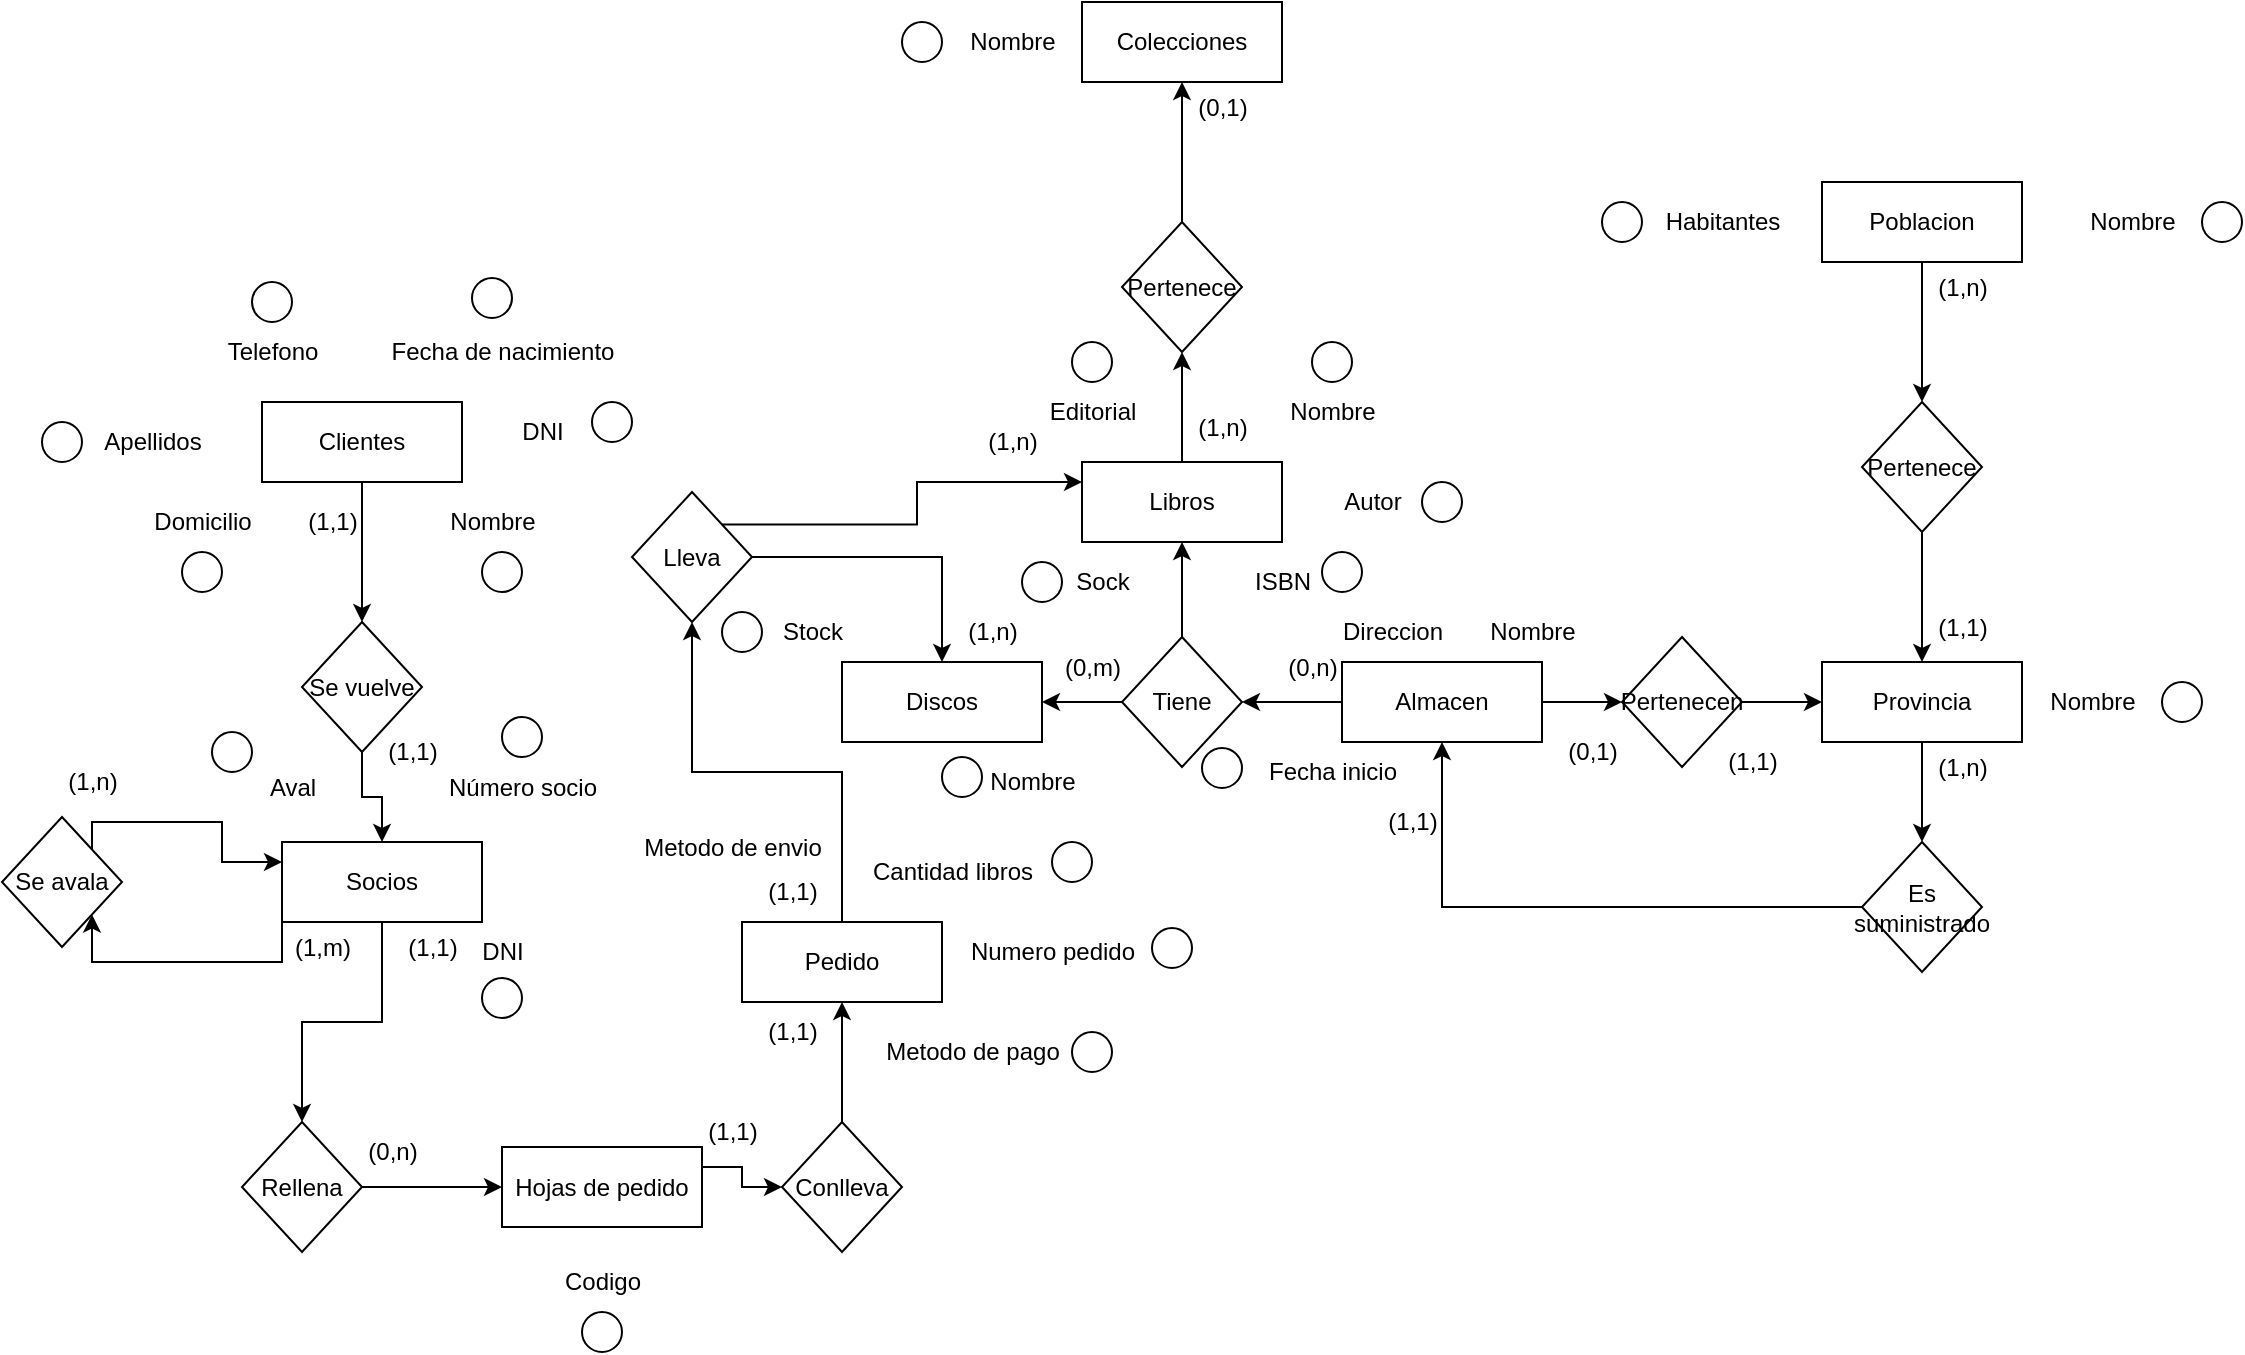 <mxfile version="24.2.8" type="github">
  <diagram name="Page-1" id="zo8Fysw7H4Qtpaqr5c0Y">
    <mxGraphModel dx="1588" dy="892" grid="1" gridSize="10" guides="1" tooltips="1" connect="1" arrows="1" fold="1" page="1" pageScale="1" pageWidth="850" pageHeight="1100" math="0" shadow="0">
      <root>
        <mxCell id="0" />
        <mxCell id="1" parent="0" />
        <mxCell id="-mBXiv1CpG3KM5D4Y9Mz-1" value="Discos" style="rounded=0;whiteSpace=wrap;html=1;" vertex="1" parent="1">
          <mxGeometry x="530" y="400" width="100" height="40" as="geometry" />
        </mxCell>
        <mxCell id="-mBXiv1CpG3KM5D4Y9Mz-38" style="edgeStyle=orthogonalEdgeStyle;rounded=0;orthogonalLoop=1;jettySize=auto;html=1;exitX=0;exitY=0.5;exitDx=0;exitDy=0;entryX=1;entryY=0.5;entryDx=0;entryDy=0;" edge="1" parent="1" source="-mBXiv1CpG3KM5D4Y9Mz-2" target="-mBXiv1CpG3KM5D4Y9Mz-1">
          <mxGeometry relative="1" as="geometry" />
        </mxCell>
        <mxCell id="-mBXiv1CpG3KM5D4Y9Mz-39" style="edgeStyle=orthogonalEdgeStyle;rounded=0;orthogonalLoop=1;jettySize=auto;html=1;exitX=0.5;exitY=0;exitDx=0;exitDy=0;entryX=0.5;entryY=1;entryDx=0;entryDy=0;" edge="1" parent="1" source="-mBXiv1CpG3KM5D4Y9Mz-2" target="-mBXiv1CpG3KM5D4Y9Mz-4">
          <mxGeometry relative="1" as="geometry" />
        </mxCell>
        <mxCell id="-mBXiv1CpG3KM5D4Y9Mz-2" value="Tiene" style="rhombus;whiteSpace=wrap;html=1;" vertex="1" parent="1">
          <mxGeometry x="670" y="387.5" width="60" height="65" as="geometry" />
        </mxCell>
        <mxCell id="-mBXiv1CpG3KM5D4Y9Mz-33" style="edgeStyle=orthogonalEdgeStyle;rounded=0;orthogonalLoop=1;jettySize=auto;html=1;exitX=1;exitY=0.5;exitDx=0;exitDy=0;entryX=0.5;entryY=0;entryDx=0;entryDy=0;" edge="1" parent="1" source="-mBXiv1CpG3KM5D4Y9Mz-3" target="-mBXiv1CpG3KM5D4Y9Mz-1">
          <mxGeometry relative="1" as="geometry" />
        </mxCell>
        <mxCell id="-mBXiv1CpG3KM5D4Y9Mz-36" style="edgeStyle=orthogonalEdgeStyle;rounded=0;orthogonalLoop=1;jettySize=auto;html=1;exitX=1;exitY=0;exitDx=0;exitDy=0;entryX=0;entryY=0.25;entryDx=0;entryDy=0;" edge="1" parent="1" source="-mBXiv1CpG3KM5D4Y9Mz-3" target="-mBXiv1CpG3KM5D4Y9Mz-4">
          <mxGeometry relative="1" as="geometry" />
        </mxCell>
        <mxCell id="-mBXiv1CpG3KM5D4Y9Mz-3" value="Lleva" style="rhombus;whiteSpace=wrap;html=1;" vertex="1" parent="1">
          <mxGeometry x="425" y="315" width="60" height="65" as="geometry" />
        </mxCell>
        <mxCell id="-mBXiv1CpG3KM5D4Y9Mz-46" style="edgeStyle=orthogonalEdgeStyle;rounded=0;orthogonalLoop=1;jettySize=auto;html=1;exitX=0.5;exitY=0;exitDx=0;exitDy=0;entryX=0.5;entryY=1;entryDx=0;entryDy=0;" edge="1" parent="1" source="-mBXiv1CpG3KM5D4Y9Mz-4" target="-mBXiv1CpG3KM5D4Y9Mz-20">
          <mxGeometry relative="1" as="geometry" />
        </mxCell>
        <mxCell id="-mBXiv1CpG3KM5D4Y9Mz-4" value="Libros" style="rounded=0;whiteSpace=wrap;html=1;" vertex="1" parent="1">
          <mxGeometry x="650" y="300" width="100" height="40" as="geometry" />
        </mxCell>
        <mxCell id="-mBXiv1CpG3KM5D4Y9Mz-37" style="edgeStyle=orthogonalEdgeStyle;rounded=0;orthogonalLoop=1;jettySize=auto;html=1;exitX=0;exitY=0.5;exitDx=0;exitDy=0;entryX=1;entryY=0.5;entryDx=0;entryDy=0;" edge="1" parent="1" source="-mBXiv1CpG3KM5D4Y9Mz-5" target="-mBXiv1CpG3KM5D4Y9Mz-2">
          <mxGeometry relative="1" as="geometry" />
        </mxCell>
        <mxCell id="-mBXiv1CpG3KM5D4Y9Mz-40" style="edgeStyle=orthogonalEdgeStyle;rounded=0;orthogonalLoop=1;jettySize=auto;html=1;exitX=1;exitY=0.5;exitDx=0;exitDy=0;entryX=0;entryY=0.5;entryDx=0;entryDy=0;" edge="1" parent="1" source="-mBXiv1CpG3KM5D4Y9Mz-5" target="-mBXiv1CpG3KM5D4Y9Mz-6">
          <mxGeometry relative="1" as="geometry" />
        </mxCell>
        <mxCell id="-mBXiv1CpG3KM5D4Y9Mz-5" value="Almacen" style="rounded=0;whiteSpace=wrap;html=1;" vertex="1" parent="1">
          <mxGeometry x="780" y="400" width="100" height="40" as="geometry" />
        </mxCell>
        <mxCell id="-mBXiv1CpG3KM5D4Y9Mz-43" style="edgeStyle=orthogonalEdgeStyle;rounded=0;orthogonalLoop=1;jettySize=auto;html=1;exitX=1;exitY=0.5;exitDx=0;exitDy=0;entryX=0;entryY=0.5;entryDx=0;entryDy=0;" edge="1" parent="1" source="-mBXiv1CpG3KM5D4Y9Mz-6" target="-mBXiv1CpG3KM5D4Y9Mz-7">
          <mxGeometry relative="1" as="geometry" />
        </mxCell>
        <mxCell id="-mBXiv1CpG3KM5D4Y9Mz-6" value="Pertenecen" style="rhombus;whiteSpace=wrap;html=1;" vertex="1" parent="1">
          <mxGeometry x="920" y="387.5" width="60" height="65" as="geometry" />
        </mxCell>
        <mxCell id="-mBXiv1CpG3KM5D4Y9Mz-42" style="edgeStyle=orthogonalEdgeStyle;rounded=0;orthogonalLoop=1;jettySize=auto;html=1;exitX=0.5;exitY=1;exitDx=0;exitDy=0;entryX=0.5;entryY=0;entryDx=0;entryDy=0;" edge="1" parent="1" source="-mBXiv1CpG3KM5D4Y9Mz-7" target="-mBXiv1CpG3KM5D4Y9Mz-8">
          <mxGeometry relative="1" as="geometry" />
        </mxCell>
        <mxCell id="-mBXiv1CpG3KM5D4Y9Mz-7" value="Provincia" style="rounded=0;whiteSpace=wrap;html=1;" vertex="1" parent="1">
          <mxGeometry x="1020" y="400" width="100" height="40" as="geometry" />
        </mxCell>
        <mxCell id="-mBXiv1CpG3KM5D4Y9Mz-41" style="edgeStyle=orthogonalEdgeStyle;rounded=0;orthogonalLoop=1;jettySize=auto;html=1;exitX=0;exitY=0.5;exitDx=0;exitDy=0;entryX=0.5;entryY=1;entryDx=0;entryDy=0;" edge="1" parent="1" source="-mBXiv1CpG3KM5D4Y9Mz-8" target="-mBXiv1CpG3KM5D4Y9Mz-5">
          <mxGeometry relative="1" as="geometry" />
        </mxCell>
        <mxCell id="-mBXiv1CpG3KM5D4Y9Mz-8" value="Es suministrado" style="rhombus;whiteSpace=wrap;html=1;" vertex="1" parent="1">
          <mxGeometry x="1040" y="490" width="60" height="65" as="geometry" />
        </mxCell>
        <mxCell id="-mBXiv1CpG3KM5D4Y9Mz-31" style="edgeStyle=orthogonalEdgeStyle;rounded=0;orthogonalLoop=1;jettySize=auto;html=1;exitX=0.5;exitY=0;exitDx=0;exitDy=0;entryX=0.5;entryY=1;entryDx=0;entryDy=0;" edge="1" parent="1" source="-mBXiv1CpG3KM5D4Y9Mz-9" target="-mBXiv1CpG3KM5D4Y9Mz-3">
          <mxGeometry relative="1" as="geometry" />
        </mxCell>
        <mxCell id="-mBXiv1CpG3KM5D4Y9Mz-9" value="Pedido" style="rounded=0;whiteSpace=wrap;html=1;" vertex="1" parent="1">
          <mxGeometry x="480" y="530" width="100" height="40" as="geometry" />
        </mxCell>
        <mxCell id="-mBXiv1CpG3KM5D4Y9Mz-30" style="edgeStyle=orthogonalEdgeStyle;rounded=0;orthogonalLoop=1;jettySize=auto;html=1;exitX=0.5;exitY=0;exitDx=0;exitDy=0;entryX=0.5;entryY=1;entryDx=0;entryDy=0;" edge="1" parent="1" source="-mBXiv1CpG3KM5D4Y9Mz-10" target="-mBXiv1CpG3KM5D4Y9Mz-9">
          <mxGeometry relative="1" as="geometry" />
        </mxCell>
        <mxCell id="-mBXiv1CpG3KM5D4Y9Mz-10" value="Conlleva" style="rhombus;whiteSpace=wrap;html=1;" vertex="1" parent="1">
          <mxGeometry x="500" y="630" width="60" height="65" as="geometry" />
        </mxCell>
        <mxCell id="-mBXiv1CpG3KM5D4Y9Mz-29" style="edgeStyle=orthogonalEdgeStyle;rounded=0;orthogonalLoop=1;jettySize=auto;html=1;exitX=1;exitY=0.25;exitDx=0;exitDy=0;entryX=0;entryY=0.5;entryDx=0;entryDy=0;" edge="1" parent="1" source="-mBXiv1CpG3KM5D4Y9Mz-11" target="-mBXiv1CpG3KM5D4Y9Mz-10">
          <mxGeometry relative="1" as="geometry" />
        </mxCell>
        <mxCell id="-mBXiv1CpG3KM5D4Y9Mz-11" value="Hojas de pedido" style="rounded=0;whiteSpace=wrap;html=1;" vertex="1" parent="1">
          <mxGeometry x="360" y="642.5" width="100" height="40" as="geometry" />
        </mxCell>
        <mxCell id="-mBXiv1CpG3KM5D4Y9Mz-28" style="edgeStyle=orthogonalEdgeStyle;rounded=0;orthogonalLoop=1;jettySize=auto;html=1;exitX=1;exitY=0.5;exitDx=0;exitDy=0;entryX=0;entryY=0.5;entryDx=0;entryDy=0;" edge="1" parent="1" source="-mBXiv1CpG3KM5D4Y9Mz-13" target="-mBXiv1CpG3KM5D4Y9Mz-11">
          <mxGeometry relative="1" as="geometry" />
        </mxCell>
        <mxCell id="-mBXiv1CpG3KM5D4Y9Mz-13" value="Rellena" style="rhombus;whiteSpace=wrap;html=1;" vertex="1" parent="1">
          <mxGeometry x="230" y="630" width="60" height="65" as="geometry" />
        </mxCell>
        <mxCell id="-mBXiv1CpG3KM5D4Y9Mz-27" style="edgeStyle=orthogonalEdgeStyle;rounded=0;orthogonalLoop=1;jettySize=auto;html=1;exitX=0.5;exitY=1;exitDx=0;exitDy=0;entryX=0.5;entryY=0;entryDx=0;entryDy=0;" edge="1" parent="1" source="-mBXiv1CpG3KM5D4Y9Mz-14" target="-mBXiv1CpG3KM5D4Y9Mz-13">
          <mxGeometry relative="1" as="geometry" />
        </mxCell>
        <mxCell id="-mBXiv1CpG3KM5D4Y9Mz-48" style="edgeStyle=orthogonalEdgeStyle;rounded=0;orthogonalLoop=1;jettySize=auto;html=1;exitX=0;exitY=1;exitDx=0;exitDy=0;entryX=1;entryY=1;entryDx=0;entryDy=0;" edge="1" parent="1" source="-mBXiv1CpG3KM5D4Y9Mz-14" target="-mBXiv1CpG3KM5D4Y9Mz-15">
          <mxGeometry relative="1" as="geometry">
            <Array as="points">
              <mxPoint x="250" y="550" />
              <mxPoint x="155" y="550" />
            </Array>
          </mxGeometry>
        </mxCell>
        <mxCell id="-mBXiv1CpG3KM5D4Y9Mz-14" value="Socios" style="rounded=0;whiteSpace=wrap;html=1;" vertex="1" parent="1">
          <mxGeometry x="250" y="490" width="100" height="40" as="geometry" />
        </mxCell>
        <mxCell id="-mBXiv1CpG3KM5D4Y9Mz-50" style="edgeStyle=orthogonalEdgeStyle;rounded=0;orthogonalLoop=1;jettySize=auto;html=1;exitX=1;exitY=0;exitDx=0;exitDy=0;entryX=0;entryY=0.25;entryDx=0;entryDy=0;" edge="1" parent="1" source="-mBXiv1CpG3KM5D4Y9Mz-15" target="-mBXiv1CpG3KM5D4Y9Mz-14">
          <mxGeometry relative="1" as="geometry">
            <Array as="points">
              <mxPoint x="155" y="480" />
              <mxPoint x="220" y="480" />
              <mxPoint x="220" y="500" />
            </Array>
          </mxGeometry>
        </mxCell>
        <mxCell id="-mBXiv1CpG3KM5D4Y9Mz-15" value="Se avala" style="rhombus;whiteSpace=wrap;html=1;" vertex="1" parent="1">
          <mxGeometry x="110" y="477.5" width="60" height="65" as="geometry" />
        </mxCell>
        <mxCell id="-mBXiv1CpG3KM5D4Y9Mz-26" style="edgeStyle=orthogonalEdgeStyle;rounded=0;orthogonalLoop=1;jettySize=auto;html=1;exitX=0.5;exitY=1;exitDx=0;exitDy=0;entryX=0.5;entryY=0;entryDx=0;entryDy=0;" edge="1" parent="1" source="-mBXiv1CpG3KM5D4Y9Mz-16" target="-mBXiv1CpG3KM5D4Y9Mz-14">
          <mxGeometry relative="1" as="geometry" />
        </mxCell>
        <mxCell id="-mBXiv1CpG3KM5D4Y9Mz-16" value="Se vuelve" style="rhombus;whiteSpace=wrap;html=1;" vertex="1" parent="1">
          <mxGeometry x="260" y="380" width="60" height="65" as="geometry" />
        </mxCell>
        <mxCell id="-mBXiv1CpG3KM5D4Y9Mz-25" style="edgeStyle=orthogonalEdgeStyle;rounded=0;orthogonalLoop=1;jettySize=auto;html=1;exitX=0.5;exitY=1;exitDx=0;exitDy=0;entryX=0.5;entryY=0;entryDx=0;entryDy=0;" edge="1" parent="1" source="-mBXiv1CpG3KM5D4Y9Mz-17" target="-mBXiv1CpG3KM5D4Y9Mz-16">
          <mxGeometry relative="1" as="geometry" />
        </mxCell>
        <mxCell id="-mBXiv1CpG3KM5D4Y9Mz-17" value="Clientes" style="rounded=0;whiteSpace=wrap;html=1;" vertex="1" parent="1">
          <mxGeometry x="240" y="270" width="100" height="40" as="geometry" />
        </mxCell>
        <mxCell id="-mBXiv1CpG3KM5D4Y9Mz-47" style="edgeStyle=orthogonalEdgeStyle;rounded=0;orthogonalLoop=1;jettySize=auto;html=1;exitX=0.5;exitY=0;exitDx=0;exitDy=0;entryX=0.5;entryY=1;entryDx=0;entryDy=0;" edge="1" parent="1" source="-mBXiv1CpG3KM5D4Y9Mz-20" target="-mBXiv1CpG3KM5D4Y9Mz-22">
          <mxGeometry relative="1" as="geometry" />
        </mxCell>
        <mxCell id="-mBXiv1CpG3KM5D4Y9Mz-20" value="Pertenece" style="rhombus;whiteSpace=wrap;html=1;" vertex="1" parent="1">
          <mxGeometry x="670" y="180" width="60" height="65" as="geometry" />
        </mxCell>
        <mxCell id="-mBXiv1CpG3KM5D4Y9Mz-22" value="Colecciones" style="rounded=0;whiteSpace=wrap;html=1;" vertex="1" parent="1">
          <mxGeometry x="650" y="70" width="100" height="40" as="geometry" />
        </mxCell>
        <mxCell id="-mBXiv1CpG3KM5D4Y9Mz-44" style="edgeStyle=orthogonalEdgeStyle;rounded=0;orthogonalLoop=1;jettySize=auto;html=1;exitX=0.5;exitY=1;exitDx=0;exitDy=0;entryX=0.5;entryY=0;entryDx=0;entryDy=0;" edge="1" parent="1" source="-mBXiv1CpG3KM5D4Y9Mz-23" target="-mBXiv1CpG3KM5D4Y9Mz-7">
          <mxGeometry relative="1" as="geometry" />
        </mxCell>
        <mxCell id="-mBXiv1CpG3KM5D4Y9Mz-23" value="Pertenece" style="rhombus;whiteSpace=wrap;html=1;" vertex="1" parent="1">
          <mxGeometry x="1040" y="270" width="60" height="65" as="geometry" />
        </mxCell>
        <mxCell id="-mBXiv1CpG3KM5D4Y9Mz-45" style="edgeStyle=orthogonalEdgeStyle;rounded=0;orthogonalLoop=1;jettySize=auto;html=1;exitX=0.5;exitY=1;exitDx=0;exitDy=0;entryX=0.5;entryY=0;entryDx=0;entryDy=0;" edge="1" parent="1" source="-mBXiv1CpG3KM5D4Y9Mz-24" target="-mBXiv1CpG3KM5D4Y9Mz-23">
          <mxGeometry relative="1" as="geometry" />
        </mxCell>
        <mxCell id="-mBXiv1CpG3KM5D4Y9Mz-24" value="Poblacion" style="rounded=0;whiteSpace=wrap;html=1;" vertex="1" parent="1">
          <mxGeometry x="1020" y="160" width="100" height="40" as="geometry" />
        </mxCell>
        <mxCell id="-mBXiv1CpG3KM5D4Y9Mz-52" value="Apellidos" style="text;html=1;align=center;verticalAlign=middle;resizable=0;points=[];autosize=1;strokeColor=none;fillColor=none;" vertex="1" parent="1">
          <mxGeometry x="150" y="275" width="70" height="30" as="geometry" />
        </mxCell>
        <mxCell id="-mBXiv1CpG3KM5D4Y9Mz-53" value="Telefono" style="text;html=1;align=center;verticalAlign=middle;resizable=0;points=[];autosize=1;strokeColor=none;fillColor=none;" vertex="1" parent="1">
          <mxGeometry x="210" y="230" width="70" height="30" as="geometry" />
        </mxCell>
        <mxCell id="-mBXiv1CpG3KM5D4Y9Mz-54" value="Domicilio" style="text;html=1;align=center;verticalAlign=middle;resizable=0;points=[];autosize=1;strokeColor=none;fillColor=none;" vertex="1" parent="1">
          <mxGeometry x="175" y="315" width="70" height="30" as="geometry" />
        </mxCell>
        <mxCell id="-mBXiv1CpG3KM5D4Y9Mz-55" value="Nombre" style="text;html=1;align=center;verticalAlign=middle;resizable=0;points=[];autosize=1;strokeColor=none;fillColor=none;" vertex="1" parent="1">
          <mxGeometry x="320" y="315" width="70" height="30" as="geometry" />
        </mxCell>
        <mxCell id="-mBXiv1CpG3KM5D4Y9Mz-56" value="Fecha de nacimiento" style="text;html=1;align=center;verticalAlign=middle;resizable=0;points=[];autosize=1;strokeColor=none;fillColor=none;" vertex="1" parent="1">
          <mxGeometry x="295" y="230" width="130" height="30" as="geometry" />
        </mxCell>
        <mxCell id="-mBXiv1CpG3KM5D4Y9Mz-57" value="DNI" style="text;html=1;align=center;verticalAlign=middle;resizable=0;points=[];autosize=1;strokeColor=none;fillColor=none;" vertex="1" parent="1">
          <mxGeometry x="360" y="270" width="40" height="30" as="geometry" />
        </mxCell>
        <mxCell id="-mBXiv1CpG3KM5D4Y9Mz-64" value="Aval" style="text;html=1;align=center;verticalAlign=middle;resizable=0;points=[];autosize=1;strokeColor=none;fillColor=none;" vertex="1" parent="1">
          <mxGeometry x="230" y="447.5" width="50" height="30" as="geometry" />
        </mxCell>
        <mxCell id="-mBXiv1CpG3KM5D4Y9Mz-65" value="Número socio" style="text;html=1;align=center;verticalAlign=middle;resizable=0;points=[];autosize=1;strokeColor=none;fillColor=none;" vertex="1" parent="1">
          <mxGeometry x="320" y="447.5" width="100" height="30" as="geometry" />
        </mxCell>
        <mxCell id="-mBXiv1CpG3KM5D4Y9Mz-66" value="DNI" style="text;html=1;align=center;verticalAlign=middle;resizable=0;points=[];autosize=1;strokeColor=none;fillColor=none;" vertex="1" parent="1">
          <mxGeometry x="340" y="530" width="40" height="30" as="geometry" />
        </mxCell>
        <mxCell id="-mBXiv1CpG3KM5D4Y9Mz-67" value="Codigo" style="text;html=1;align=center;verticalAlign=middle;resizable=0;points=[];autosize=1;strokeColor=none;fillColor=none;" vertex="1" parent="1">
          <mxGeometry x="380" y="695" width="60" height="30" as="geometry" />
        </mxCell>
        <mxCell id="-mBXiv1CpG3KM5D4Y9Mz-68" value="Metodo de envio" style="text;html=1;align=center;verticalAlign=middle;resizable=0;points=[];autosize=1;strokeColor=none;fillColor=none;" vertex="1" parent="1">
          <mxGeometry x="420" y="477.5" width="110" height="30" as="geometry" />
        </mxCell>
        <mxCell id="-mBXiv1CpG3KM5D4Y9Mz-69" value="Metodo de pago" style="text;html=1;align=center;verticalAlign=middle;resizable=0;points=[];autosize=1;strokeColor=none;fillColor=none;" vertex="1" parent="1">
          <mxGeometry x="540" y="580" width="110" height="30" as="geometry" />
        </mxCell>
        <mxCell id="-mBXiv1CpG3KM5D4Y9Mz-70" value="Numero pedido" style="text;html=1;align=center;verticalAlign=middle;resizable=0;points=[];autosize=1;strokeColor=none;fillColor=none;" vertex="1" parent="1">
          <mxGeometry x="580" y="530" width="110" height="30" as="geometry" />
        </mxCell>
        <mxCell id="-mBXiv1CpG3KM5D4Y9Mz-71" value="Cantidad libros" style="text;html=1;align=center;verticalAlign=middle;resizable=0;points=[];autosize=1;strokeColor=none;fillColor=none;" vertex="1" parent="1">
          <mxGeometry x="535" y="490" width="100" height="30" as="geometry" />
        </mxCell>
        <mxCell id="-mBXiv1CpG3KM5D4Y9Mz-73" value="Stock" style="text;html=1;align=center;verticalAlign=middle;resizable=0;points=[];autosize=1;strokeColor=none;fillColor=none;" vertex="1" parent="1">
          <mxGeometry x="490" y="370" width="50" height="30" as="geometry" />
        </mxCell>
        <mxCell id="-mBXiv1CpG3KM5D4Y9Mz-74" value="Nombre" style="text;html=1;align=center;verticalAlign=middle;resizable=0;points=[];autosize=1;strokeColor=none;fillColor=none;" vertex="1" parent="1">
          <mxGeometry x="590" y="445" width="70" height="30" as="geometry" />
        </mxCell>
        <mxCell id="-mBXiv1CpG3KM5D4Y9Mz-75" value="Editorial" style="text;html=1;align=center;verticalAlign=middle;resizable=0;points=[];autosize=1;strokeColor=none;fillColor=none;" vertex="1" parent="1">
          <mxGeometry x="620" y="260" width="70" height="30" as="geometry" />
        </mxCell>
        <mxCell id="-mBXiv1CpG3KM5D4Y9Mz-76" value="Nombre" style="text;html=1;align=center;verticalAlign=middle;resizable=0;points=[];autosize=1;strokeColor=none;fillColor=none;" vertex="1" parent="1">
          <mxGeometry x="740" y="260" width="70" height="30" as="geometry" />
        </mxCell>
        <mxCell id="-mBXiv1CpG3KM5D4Y9Mz-77" value="Autor" style="text;html=1;align=center;verticalAlign=middle;resizable=0;points=[];autosize=1;strokeColor=none;fillColor=none;" vertex="1" parent="1">
          <mxGeometry x="770" y="305" width="50" height="30" as="geometry" />
        </mxCell>
        <mxCell id="-mBXiv1CpG3KM5D4Y9Mz-78" value="ISBN" style="text;html=1;align=center;verticalAlign=middle;resizable=0;points=[];autosize=1;strokeColor=none;fillColor=none;" vertex="1" parent="1">
          <mxGeometry x="725" y="345" width="50" height="30" as="geometry" />
        </mxCell>
        <mxCell id="-mBXiv1CpG3KM5D4Y9Mz-79" value="Sock" style="text;html=1;align=center;verticalAlign=middle;resizable=0;points=[];autosize=1;strokeColor=none;fillColor=none;" vertex="1" parent="1">
          <mxGeometry x="635" y="345" width="50" height="30" as="geometry" />
        </mxCell>
        <mxCell id="-mBXiv1CpG3KM5D4Y9Mz-80" value="Direccion" style="text;html=1;align=center;verticalAlign=middle;resizable=0;points=[];autosize=1;strokeColor=none;fillColor=none;" vertex="1" parent="1">
          <mxGeometry x="770" y="370" width="70" height="30" as="geometry" />
        </mxCell>
        <mxCell id="-mBXiv1CpG3KM5D4Y9Mz-81" value="Fecha inicio" style="text;html=1;align=center;verticalAlign=middle;resizable=0;points=[];autosize=1;strokeColor=none;fillColor=none;" vertex="1" parent="1">
          <mxGeometry x="730" y="440" width="90" height="30" as="geometry" />
        </mxCell>
        <mxCell id="-mBXiv1CpG3KM5D4Y9Mz-82" value="Nombre" style="text;html=1;align=center;verticalAlign=middle;resizable=0;points=[];autosize=1;strokeColor=none;fillColor=none;" vertex="1" parent="1">
          <mxGeometry x="840" y="370" width="70" height="30" as="geometry" />
        </mxCell>
        <mxCell id="-mBXiv1CpG3KM5D4Y9Mz-83" value="Nombre" style="text;html=1;align=center;verticalAlign=middle;resizable=0;points=[];autosize=1;strokeColor=none;fillColor=none;" vertex="1" parent="1">
          <mxGeometry x="1120" y="405" width="70" height="30" as="geometry" />
        </mxCell>
        <mxCell id="-mBXiv1CpG3KM5D4Y9Mz-84" value="Nombre" style="text;html=1;align=center;verticalAlign=middle;resizable=0;points=[];autosize=1;strokeColor=none;fillColor=none;" vertex="1" parent="1">
          <mxGeometry x="1140" y="165" width="70" height="30" as="geometry" />
        </mxCell>
        <mxCell id="-mBXiv1CpG3KM5D4Y9Mz-85" value="Habitantes" style="text;html=1;align=center;verticalAlign=middle;resizable=0;points=[];autosize=1;strokeColor=none;fillColor=none;" vertex="1" parent="1">
          <mxGeometry x="930" y="165" width="80" height="30" as="geometry" />
        </mxCell>
        <mxCell id="-mBXiv1CpG3KM5D4Y9Mz-86" value="Nombre" style="text;html=1;align=center;verticalAlign=middle;resizable=0;points=[];autosize=1;strokeColor=none;fillColor=none;" vertex="1" parent="1">
          <mxGeometry x="580" y="75" width="70" height="30" as="geometry" />
        </mxCell>
        <mxCell id="-mBXiv1CpG3KM5D4Y9Mz-87" value="(1,n)" style="text;html=1;align=center;verticalAlign=middle;resizable=0;points=[];autosize=1;strokeColor=none;fillColor=none;" vertex="1" parent="1">
          <mxGeometry x="1065" y="198" width="50" height="30" as="geometry" />
        </mxCell>
        <mxCell id="-mBXiv1CpG3KM5D4Y9Mz-88" value="(1,1)" style="text;html=1;align=center;verticalAlign=middle;resizable=0;points=[];autosize=1;strokeColor=none;fillColor=none;" vertex="1" parent="1">
          <mxGeometry x="1065" y="368" width="50" height="30" as="geometry" />
        </mxCell>
        <mxCell id="-mBXiv1CpG3KM5D4Y9Mz-89" value="(1,n)" style="text;html=1;align=center;verticalAlign=middle;resizable=0;points=[];autosize=1;strokeColor=none;fillColor=none;" vertex="1" parent="1">
          <mxGeometry x="1065" y="438" width="50" height="30" as="geometry" />
        </mxCell>
        <mxCell id="-mBXiv1CpG3KM5D4Y9Mz-90" value="(1,1)" style="text;html=1;align=center;verticalAlign=middle;resizable=0;points=[];autosize=1;strokeColor=none;fillColor=none;" vertex="1" parent="1">
          <mxGeometry x="960" y="435" width="50" height="30" as="geometry" />
        </mxCell>
        <mxCell id="-mBXiv1CpG3KM5D4Y9Mz-91" value="(0,1)" style="text;html=1;align=center;verticalAlign=middle;resizable=0;points=[];autosize=1;strokeColor=none;fillColor=none;" vertex="1" parent="1">
          <mxGeometry x="880" y="430" width="50" height="30" as="geometry" />
        </mxCell>
        <mxCell id="-mBXiv1CpG3KM5D4Y9Mz-92" value="(1,1)" style="text;html=1;align=center;verticalAlign=middle;resizable=0;points=[];autosize=1;strokeColor=none;fillColor=none;" vertex="1" parent="1">
          <mxGeometry x="790" y="465" width="50" height="30" as="geometry" />
        </mxCell>
        <mxCell id="-mBXiv1CpG3KM5D4Y9Mz-93" value="(0,n)" style="text;html=1;align=center;verticalAlign=middle;resizable=0;points=[];autosize=1;strokeColor=none;fillColor=none;" vertex="1" parent="1">
          <mxGeometry x="740" y="387.5" width="50" height="30" as="geometry" />
        </mxCell>
        <mxCell id="-mBXiv1CpG3KM5D4Y9Mz-94" value="(0,m)" style="text;html=1;align=center;verticalAlign=middle;resizable=0;points=[];autosize=1;strokeColor=none;fillColor=none;" vertex="1" parent="1">
          <mxGeometry x="630" y="387.5" width="50" height="30" as="geometry" />
        </mxCell>
        <mxCell id="-mBXiv1CpG3KM5D4Y9Mz-96" value="(1,n)" style="text;html=1;align=center;verticalAlign=middle;resizable=0;points=[];autosize=1;strokeColor=none;fillColor=none;" vertex="1" parent="1">
          <mxGeometry x="580" y="370" width="50" height="30" as="geometry" />
        </mxCell>
        <mxCell id="-mBXiv1CpG3KM5D4Y9Mz-97" value="(1,1)" style="text;html=1;align=center;verticalAlign=middle;resizable=0;points=[];autosize=1;strokeColor=none;fillColor=none;" vertex="1" parent="1">
          <mxGeometry x="480" y="500" width="50" height="30" as="geometry" />
        </mxCell>
        <mxCell id="-mBXiv1CpG3KM5D4Y9Mz-98" value="(1,1)" style="text;html=1;align=center;verticalAlign=middle;resizable=0;points=[];autosize=1;strokeColor=none;fillColor=none;" vertex="1" parent="1">
          <mxGeometry x="480" y="570" width="50" height="30" as="geometry" />
        </mxCell>
        <mxCell id="-mBXiv1CpG3KM5D4Y9Mz-99" value="(1,1)" style="text;html=1;align=center;verticalAlign=middle;resizable=0;points=[];autosize=1;strokeColor=none;fillColor=none;" vertex="1" parent="1">
          <mxGeometry x="450" y="620" width="50" height="30" as="geometry" />
        </mxCell>
        <mxCell id="-mBXiv1CpG3KM5D4Y9Mz-100" value="(0,n)" style="text;html=1;align=center;verticalAlign=middle;resizable=0;points=[];autosize=1;strokeColor=none;fillColor=none;" vertex="1" parent="1">
          <mxGeometry x="280" y="630" width="50" height="30" as="geometry" />
        </mxCell>
        <mxCell id="-mBXiv1CpG3KM5D4Y9Mz-101" value="(1,1)" style="text;html=1;align=center;verticalAlign=middle;resizable=0;points=[];autosize=1;strokeColor=none;fillColor=none;" vertex="1" parent="1">
          <mxGeometry x="300" y="528" width="50" height="30" as="geometry" />
        </mxCell>
        <mxCell id="-mBXiv1CpG3KM5D4Y9Mz-102" value="(1,m)" style="text;html=1;align=center;verticalAlign=middle;resizable=0;points=[];autosize=1;strokeColor=none;fillColor=none;" vertex="1" parent="1">
          <mxGeometry x="245" y="528" width="50" height="30" as="geometry" />
        </mxCell>
        <mxCell id="-mBXiv1CpG3KM5D4Y9Mz-103" value="(1,n)" style="text;html=1;align=center;verticalAlign=middle;resizable=0;points=[];autosize=1;strokeColor=none;fillColor=none;" vertex="1" parent="1">
          <mxGeometry x="130" y="445" width="50" height="30" as="geometry" />
        </mxCell>
        <mxCell id="-mBXiv1CpG3KM5D4Y9Mz-104" value="(1,1)" style="text;html=1;align=center;verticalAlign=middle;resizable=0;points=[];autosize=1;strokeColor=none;fillColor=none;" vertex="1" parent="1">
          <mxGeometry x="290" y="430" width="50" height="30" as="geometry" />
        </mxCell>
        <mxCell id="-mBXiv1CpG3KM5D4Y9Mz-105" value="(1,1)" style="text;html=1;align=center;verticalAlign=middle;resizable=0;points=[];autosize=1;strokeColor=none;fillColor=none;" vertex="1" parent="1">
          <mxGeometry x="250" y="315" width="50" height="30" as="geometry" />
        </mxCell>
        <mxCell id="-mBXiv1CpG3KM5D4Y9Mz-106" value="(1,n)" style="text;html=1;align=center;verticalAlign=middle;resizable=0;points=[];autosize=1;strokeColor=none;fillColor=none;" vertex="1" parent="1">
          <mxGeometry x="590" y="275" width="50" height="30" as="geometry" />
        </mxCell>
        <mxCell id="-mBXiv1CpG3KM5D4Y9Mz-107" value="(1,n)" style="text;html=1;align=center;verticalAlign=middle;resizable=0;points=[];autosize=1;strokeColor=none;fillColor=none;" vertex="1" parent="1">
          <mxGeometry x="695" y="268" width="50" height="30" as="geometry" />
        </mxCell>
        <mxCell id="-mBXiv1CpG3KM5D4Y9Mz-108" value="(0,1)" style="text;html=1;align=center;verticalAlign=middle;resizable=0;points=[];autosize=1;strokeColor=none;fillColor=none;" vertex="1" parent="1">
          <mxGeometry x="695" y="108" width="50" height="30" as="geometry" />
        </mxCell>
        <mxCell id="-mBXiv1CpG3KM5D4Y9Mz-109" value="" style="ellipse;whiteSpace=wrap;html=1;aspect=fixed;" vertex="1" parent="1">
          <mxGeometry x="560" y="80" width="20" height="20" as="geometry" />
        </mxCell>
        <mxCell id="-mBXiv1CpG3KM5D4Y9Mz-110" value="" style="ellipse;whiteSpace=wrap;html=1;aspect=fixed;" vertex="1" parent="1">
          <mxGeometry x="405" y="270" width="20" height="20" as="geometry" />
        </mxCell>
        <mxCell id="-mBXiv1CpG3KM5D4Y9Mz-111" value="" style="ellipse;whiteSpace=wrap;html=1;aspect=fixed;" vertex="1" parent="1">
          <mxGeometry x="345" y="208" width="20" height="20" as="geometry" />
        </mxCell>
        <mxCell id="-mBXiv1CpG3KM5D4Y9Mz-114" value="" style="ellipse;whiteSpace=wrap;html=1;aspect=fixed;" vertex="1" parent="1">
          <mxGeometry x="400" y="725" width="20" height="20" as="geometry" />
        </mxCell>
        <mxCell id="-mBXiv1CpG3KM5D4Y9Mz-115" value="" style="ellipse;whiteSpace=wrap;html=1;aspect=fixed;" vertex="1" parent="1">
          <mxGeometry x="350" y="558" width="20" height="20" as="geometry" />
        </mxCell>
        <mxCell id="-mBXiv1CpG3KM5D4Y9Mz-116" value="" style="ellipse;whiteSpace=wrap;html=1;aspect=fixed;" vertex="1" parent="1">
          <mxGeometry x="360" y="427.5" width="20" height="20" as="geometry" />
        </mxCell>
        <mxCell id="-mBXiv1CpG3KM5D4Y9Mz-117" value="" style="ellipse;whiteSpace=wrap;html=1;aspect=fixed;" vertex="1" parent="1">
          <mxGeometry x="215" y="435" width="20" height="20" as="geometry" />
        </mxCell>
        <mxCell id="-mBXiv1CpG3KM5D4Y9Mz-118" value="" style="ellipse;whiteSpace=wrap;html=1;aspect=fixed;" vertex="1" parent="1">
          <mxGeometry x="200" y="345" width="20" height="20" as="geometry" />
        </mxCell>
        <mxCell id="-mBXiv1CpG3KM5D4Y9Mz-119" value="" style="ellipse;whiteSpace=wrap;html=1;aspect=fixed;" vertex="1" parent="1">
          <mxGeometry x="350" y="345" width="20" height="20" as="geometry" />
        </mxCell>
        <mxCell id="-mBXiv1CpG3KM5D4Y9Mz-120" value="" style="ellipse;whiteSpace=wrap;html=1;aspect=fixed;" vertex="1" parent="1">
          <mxGeometry x="130" y="280" width="20" height="20" as="geometry" />
        </mxCell>
        <mxCell id="-mBXiv1CpG3KM5D4Y9Mz-121" value="" style="ellipse;whiteSpace=wrap;html=1;aspect=fixed;" vertex="1" parent="1">
          <mxGeometry x="235" y="210" width="20" height="20" as="geometry" />
        </mxCell>
        <mxCell id="-mBXiv1CpG3KM5D4Y9Mz-122" value="" style="ellipse;whiteSpace=wrap;html=1;aspect=fixed;" vertex="1" parent="1">
          <mxGeometry x="580" y="447.5" width="20" height="20" as="geometry" />
        </mxCell>
        <mxCell id="-mBXiv1CpG3KM5D4Y9Mz-123" value="" style="ellipse;whiteSpace=wrap;html=1;aspect=fixed;" vertex="1" parent="1">
          <mxGeometry x="645" y="585" width="20" height="20" as="geometry" />
        </mxCell>
        <mxCell id="-mBXiv1CpG3KM5D4Y9Mz-124" value="" style="ellipse;whiteSpace=wrap;html=1;aspect=fixed;" vertex="1" parent="1">
          <mxGeometry x="635" y="490" width="20" height="20" as="geometry" />
        </mxCell>
        <mxCell id="-mBXiv1CpG3KM5D4Y9Mz-125" value="" style="ellipse;whiteSpace=wrap;html=1;aspect=fixed;" vertex="1" parent="1">
          <mxGeometry x="685" y="533" width="20" height="20" as="geometry" />
        </mxCell>
        <mxCell id="-mBXiv1CpG3KM5D4Y9Mz-126" value="" style="ellipse;whiteSpace=wrap;html=1;aspect=fixed;" vertex="1" parent="1">
          <mxGeometry x="1210" y="170" width="20" height="20" as="geometry" />
        </mxCell>
        <mxCell id="-mBXiv1CpG3KM5D4Y9Mz-127" value="" style="ellipse;whiteSpace=wrap;html=1;aspect=fixed;" vertex="1" parent="1">
          <mxGeometry x="1190" y="410" width="20" height="20" as="geometry" />
        </mxCell>
        <mxCell id="-mBXiv1CpG3KM5D4Y9Mz-128" value="" style="ellipse;whiteSpace=wrap;html=1;aspect=fixed;" vertex="1" parent="1">
          <mxGeometry x="710" y="443" width="20" height="20" as="geometry" />
        </mxCell>
        <mxCell id="-mBXiv1CpG3KM5D4Y9Mz-129" value="" style="ellipse;whiteSpace=wrap;html=1;aspect=fixed;" vertex="1" parent="1">
          <mxGeometry x="470" y="375" width="20" height="20" as="geometry" />
        </mxCell>
        <mxCell id="-mBXiv1CpG3KM5D4Y9Mz-130" value="" style="ellipse;whiteSpace=wrap;html=1;aspect=fixed;" vertex="1" parent="1">
          <mxGeometry x="910" y="170" width="20" height="20" as="geometry" />
        </mxCell>
        <mxCell id="-mBXiv1CpG3KM5D4Y9Mz-131" value="" style="ellipse;whiteSpace=wrap;html=1;aspect=fixed;" vertex="1" parent="1">
          <mxGeometry x="820" y="310" width="20" height="20" as="geometry" />
        </mxCell>
        <mxCell id="-mBXiv1CpG3KM5D4Y9Mz-132" value="" style="ellipse;whiteSpace=wrap;html=1;aspect=fixed;" vertex="1" parent="1">
          <mxGeometry x="765" y="240" width="20" height="20" as="geometry" />
        </mxCell>
        <mxCell id="-mBXiv1CpG3KM5D4Y9Mz-133" value="" style="ellipse;whiteSpace=wrap;html=1;aspect=fixed;" vertex="1" parent="1">
          <mxGeometry x="645" y="240" width="20" height="20" as="geometry" />
        </mxCell>
        <mxCell id="-mBXiv1CpG3KM5D4Y9Mz-134" value="" style="ellipse;whiteSpace=wrap;html=1;aspect=fixed;" vertex="1" parent="1">
          <mxGeometry x="770" y="345" width="20" height="20" as="geometry" />
        </mxCell>
        <mxCell id="-mBXiv1CpG3KM5D4Y9Mz-135" value="" style="ellipse;whiteSpace=wrap;html=1;aspect=fixed;" vertex="1" parent="1">
          <mxGeometry x="620" y="350" width="20" height="20" as="geometry" />
        </mxCell>
      </root>
    </mxGraphModel>
  </diagram>
</mxfile>

